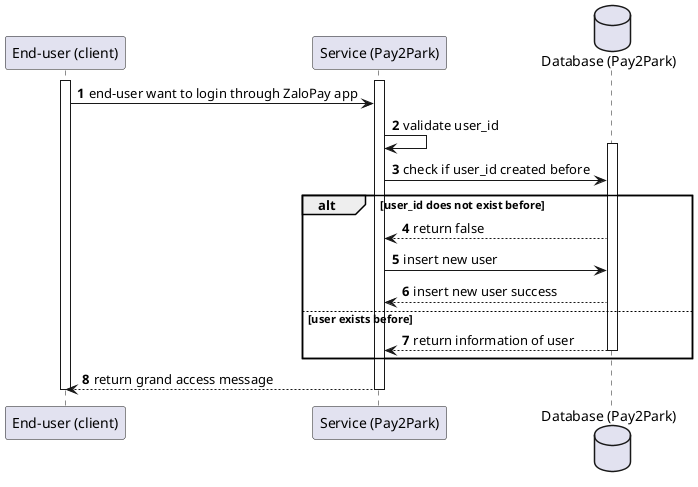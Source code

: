 @startuml


participant "End-user (client)" as user
participant "Service (Pay2Park)" as service
database "Database (Pay2Park)" as DB

autonumber
activate user
activate service
user -> service: end-user want to login through ZaloPay app
service -> service: validate user_id
activate DB
service -> DB: check if user_id created before
alt user_id does not exist before
DB --> service: return false
service -> DB: insert new user
DB --> service: insert new user success

else user exists before
DB --> service: return information of user

deactivate DB
end
service --> user: return grand access message
deactivate service
deactivate user

@enduml